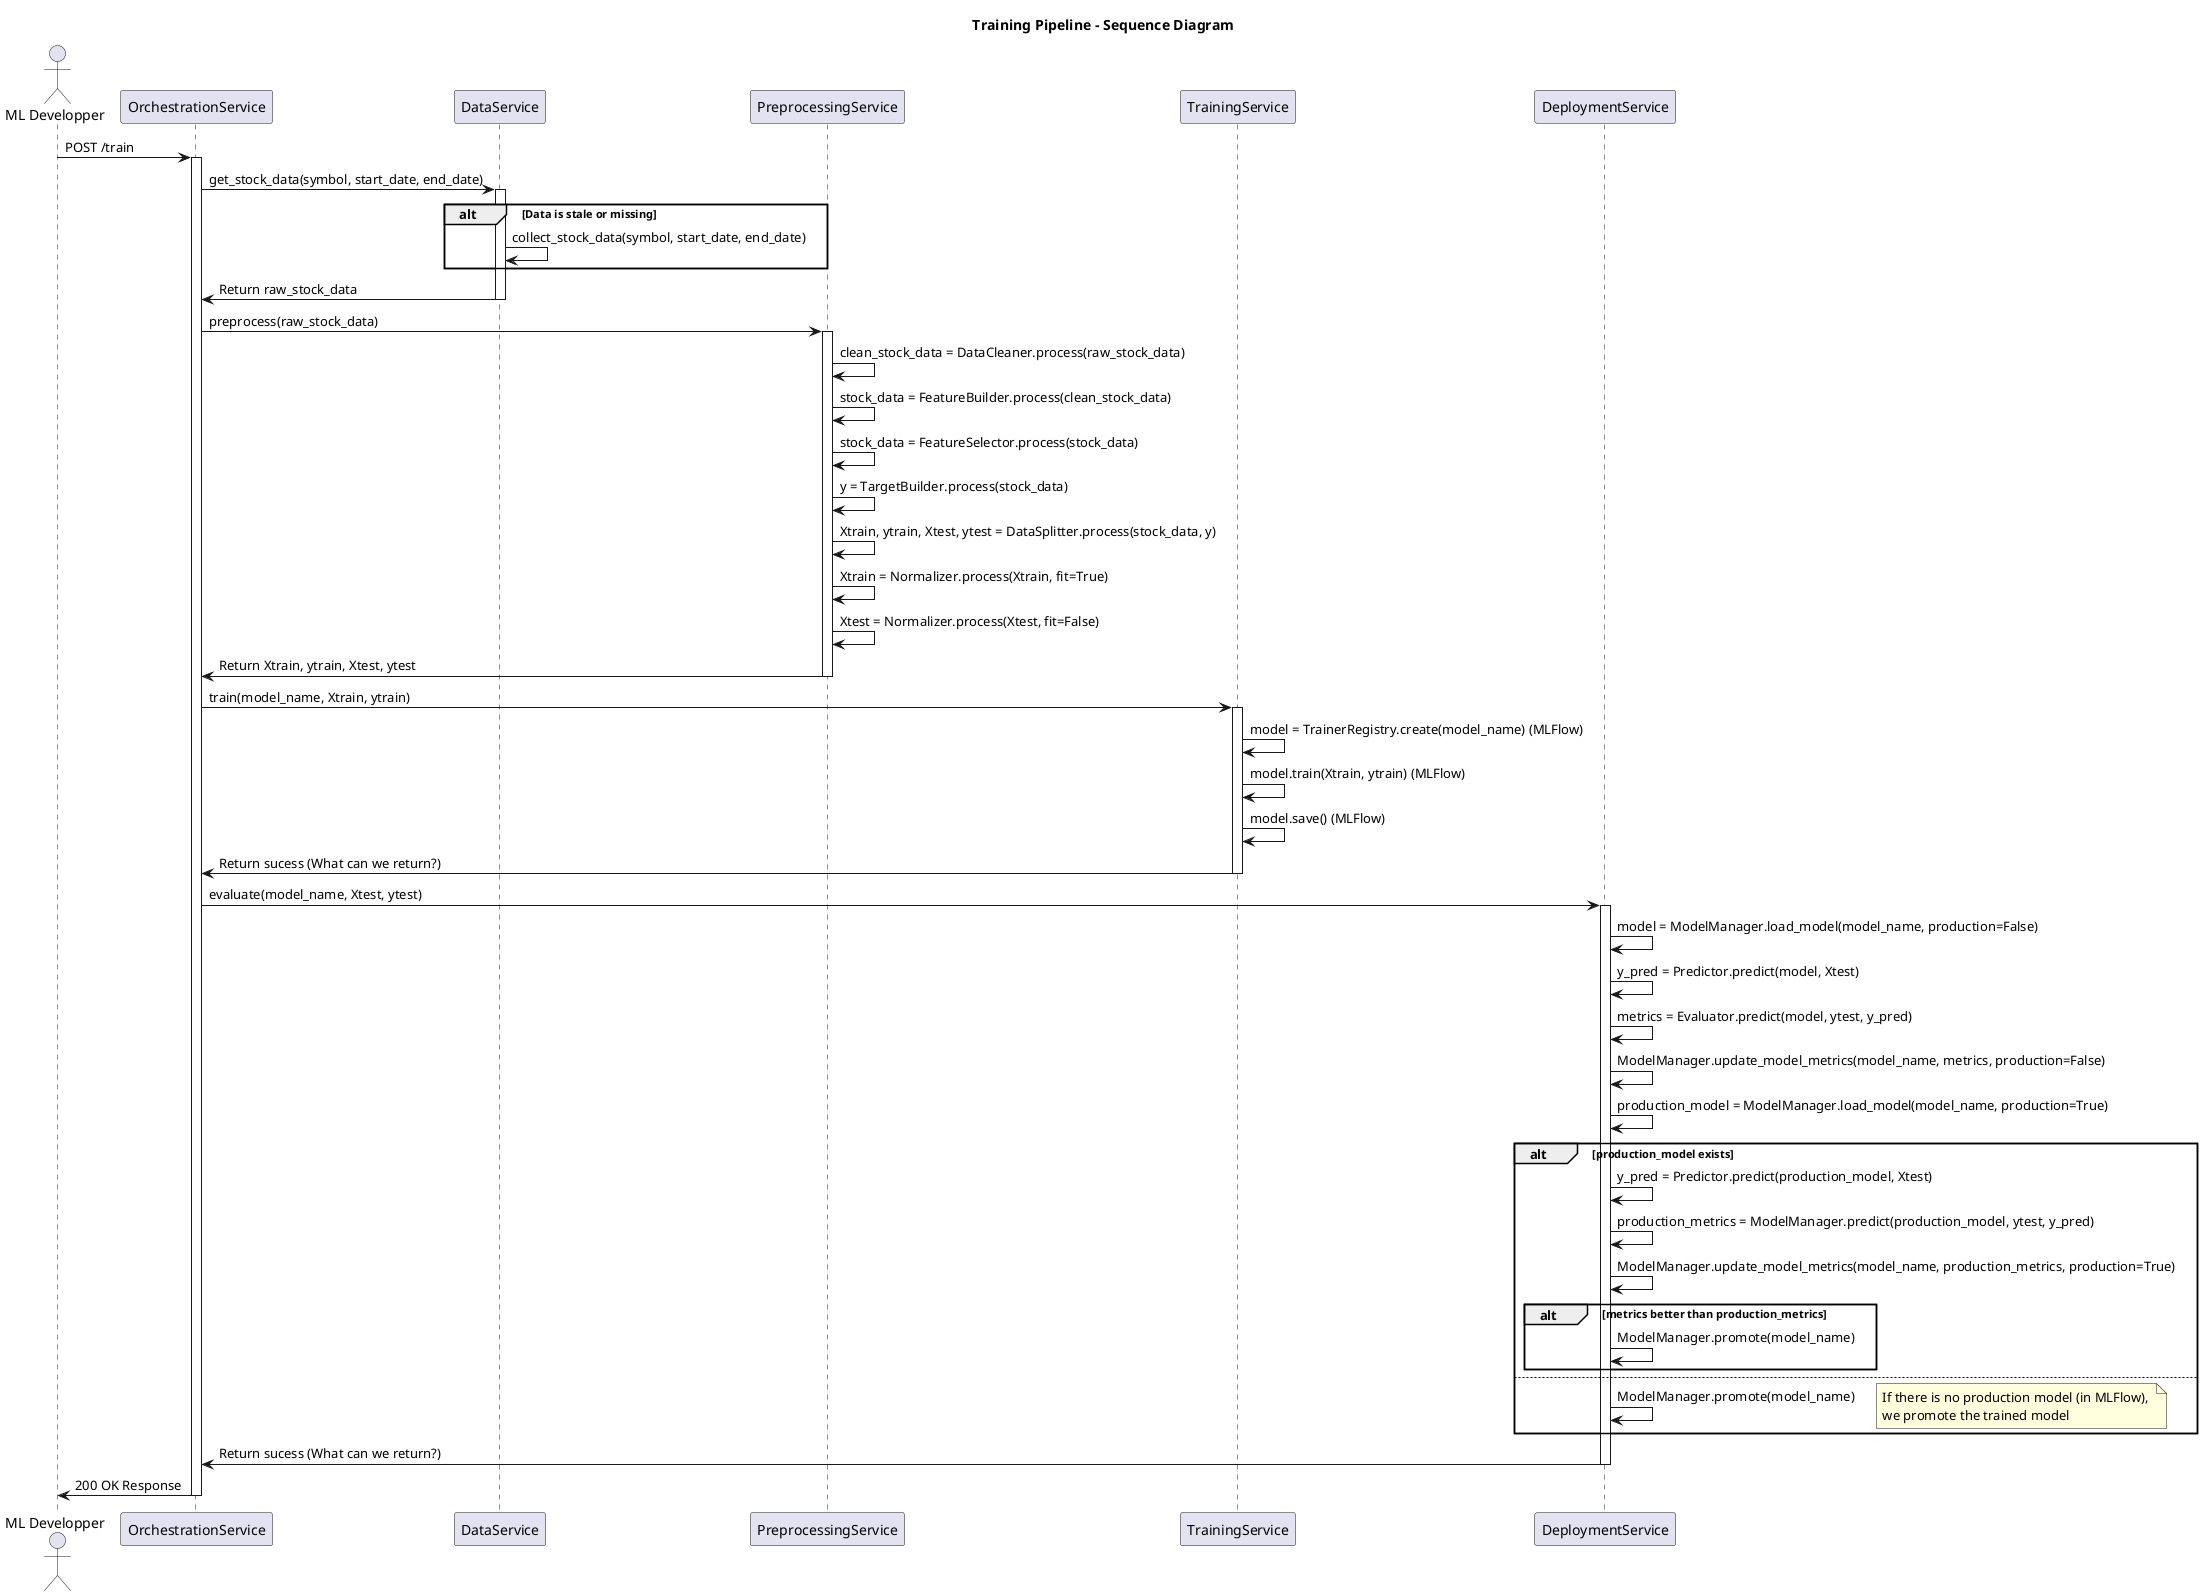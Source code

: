 @startuml

title Training Pipeline - Sequence Diagram

Actor "ML Developper" as User
participant OrchestrationService
participant DataService
participant PreprocessingService
participant TrainingService
participant DeploymentService


User -> OrchestrationService : POST /train
activate OrchestrationService

OrchestrationService -> DataService : get_stock_data(symbol, start_date, end_date)
activate DataService

alt Data is stale or missing
    DataService -> DataService : collect_stock_data(symbol, start_date, end_date)
end
DataService -> OrchestrationService : Return raw_stock_data
deactivate DataService


OrchestrationService -> PreprocessingService : preprocess(raw_stock_data)
activate PreprocessingService
PreprocessingService -> PreprocessingService : clean_stock_data = DataCleaner.process(raw_stock_data)
PreprocessingService -> PreprocessingService : stock_data = FeatureBuilder.process(clean_stock_data)
PreprocessingService -> PreprocessingService : stock_data = FeatureSelector.process(stock_data)
PreprocessingService -> PreprocessingService : y = TargetBuilder.process(stock_data)
PreprocessingService -> PreprocessingService : Xtrain, ytrain, Xtest, ytest = DataSplitter.process(stock_data, y)
PreprocessingService -> PreprocessingService : Xtrain = Normalizer.process(Xtrain, fit=True)
PreprocessingService -> PreprocessingService : Xtest = Normalizer.process(Xtest, fit=False)
PreprocessingService -> OrchestrationService : Return Xtrain, ytrain, Xtest, ytest
deactivate PreprocessingService


OrchestrationService -> TrainingService : train(model_name, Xtrain, ytrain)
activate TrainingService

TrainingService -> TrainingService : model = TrainerRegistry.create(model_name) (MLFlow)
TrainingService -> TrainingService : model.train(Xtrain, ytrain) (MLFlow)
TrainingService -> TrainingService : model.save() (MLFlow)
TrainingService -> OrchestrationService : Return sucess (What can we return?)
deactivate TrainingService

OrchestrationService -> DeploymentService : evaluate(model_name, Xtest, ytest)
activate DeploymentService

DeploymentService -> DeploymentService : model = ModelManager.load_model(model_name, production=False)
DeploymentService -> DeploymentService : y_pred = Predictor.predict(model, Xtest)
DeploymentService -> DeploymentService : metrics = Evaluator.predict(model, ytest, y_pred)
DeploymentService -> DeploymentService : ModelManager.update_model_metrics(model_name, metrics, production=False)

DeploymentService -> DeploymentService : production_model = ModelManager.load_model(model_name, production=True)

alt production_model exists
    DeploymentService -> DeploymentService : y_pred = Predictor.predict(production_model, Xtest)
    DeploymentService -> DeploymentService : production_metrics = ModelManager.predict(production_model, ytest, y_pred)
    DeploymentService -> DeploymentService : ModelManager.update_model_metrics(model_name, production_metrics, production=True)

    alt metrics better than production_metrics
        DeploymentService -> DeploymentService : ModelManager.promote(model_name)
    end

else
    DeploymentService -> DeploymentService : ModelManager.promote(model_name)
    note right
    If there is no production model (in MLFlow), 
    we promote the trained model
    end note
end

DeploymentService -> OrchestrationService : Return sucess (What can we return?)
deactivate DeploymentService


OrchestrationService -> User : 200 OK Response
deactivate OrchestrationService

@enduml